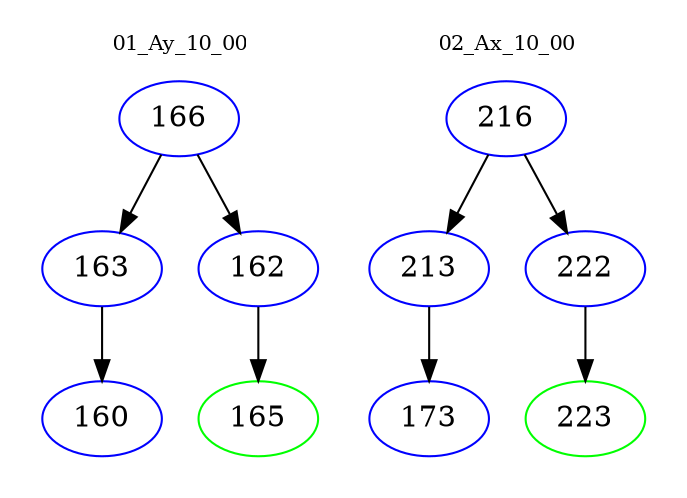 digraph{
subgraph cluster_0 {
color = white
label = "01_Ay_10_00";
fontsize=10;
T0_166 [label="166", color="blue"]
T0_166 -> T0_163 [color="black"]
T0_163 [label="163", color="blue"]
T0_163 -> T0_160 [color="black"]
T0_160 [label="160", color="blue"]
T0_166 -> T0_162 [color="black"]
T0_162 [label="162", color="blue"]
T0_162 -> T0_165 [color="black"]
T0_165 [label="165", color="green"]
}
subgraph cluster_1 {
color = white
label = "02_Ax_10_00";
fontsize=10;
T1_216 [label="216", color="blue"]
T1_216 -> T1_213 [color="black"]
T1_213 [label="213", color="blue"]
T1_213 -> T1_173 [color="black"]
T1_173 [label="173", color="blue"]
T1_216 -> T1_222 [color="black"]
T1_222 [label="222", color="blue"]
T1_222 -> T1_223 [color="black"]
T1_223 [label="223", color="green"]
}
}
